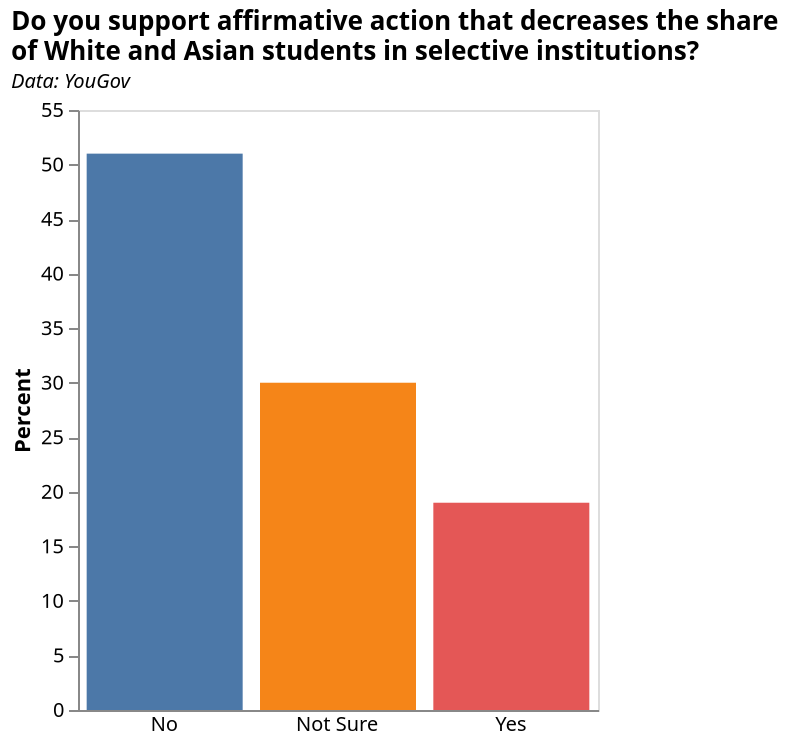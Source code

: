 {
  "$schema": "https://vega.github.io/schema/vega-lite/v5.json",
  "title": {
    "text": [
      "Do you support affirmative action that decreases the share",
      "of White and Asian students in selective institutions?"
    ],
    "subtitle": "Data: YouGov",
    "subtitleFontStyle": "italic",
    "subtitleFontSize": 10,
    "anchor": "start",
    "color": "black"
  },
  "data": {
    "values": [
      {
        "Answer": "Yes",
        "Percent": "19"
      },
      {
        "Answer": "No",
        "Percent": "51"
      },
      {
        "Answer": "Not Sure",
        "Percent": "30"
      }
    ]
  },
  "height": 300,
  "width": 260,
  "mark": {
    "type": "bar"
  },
  "encoding": {
    "x": {
      "field": "Answer",
      "type": "ordinal",
      "axis": {
        "title": null,
        "grid": false,
        "ticks": false,
        "labelAngle": 360
      }
    },
    "y": {
      "field": "Percent",
      "type": "quantitative",
      "title": "Percent",
      "axis": {
        "grid": false
      }
    },
    "color": {
      "field": "Answer",
      "legend": false
    }
  }
}